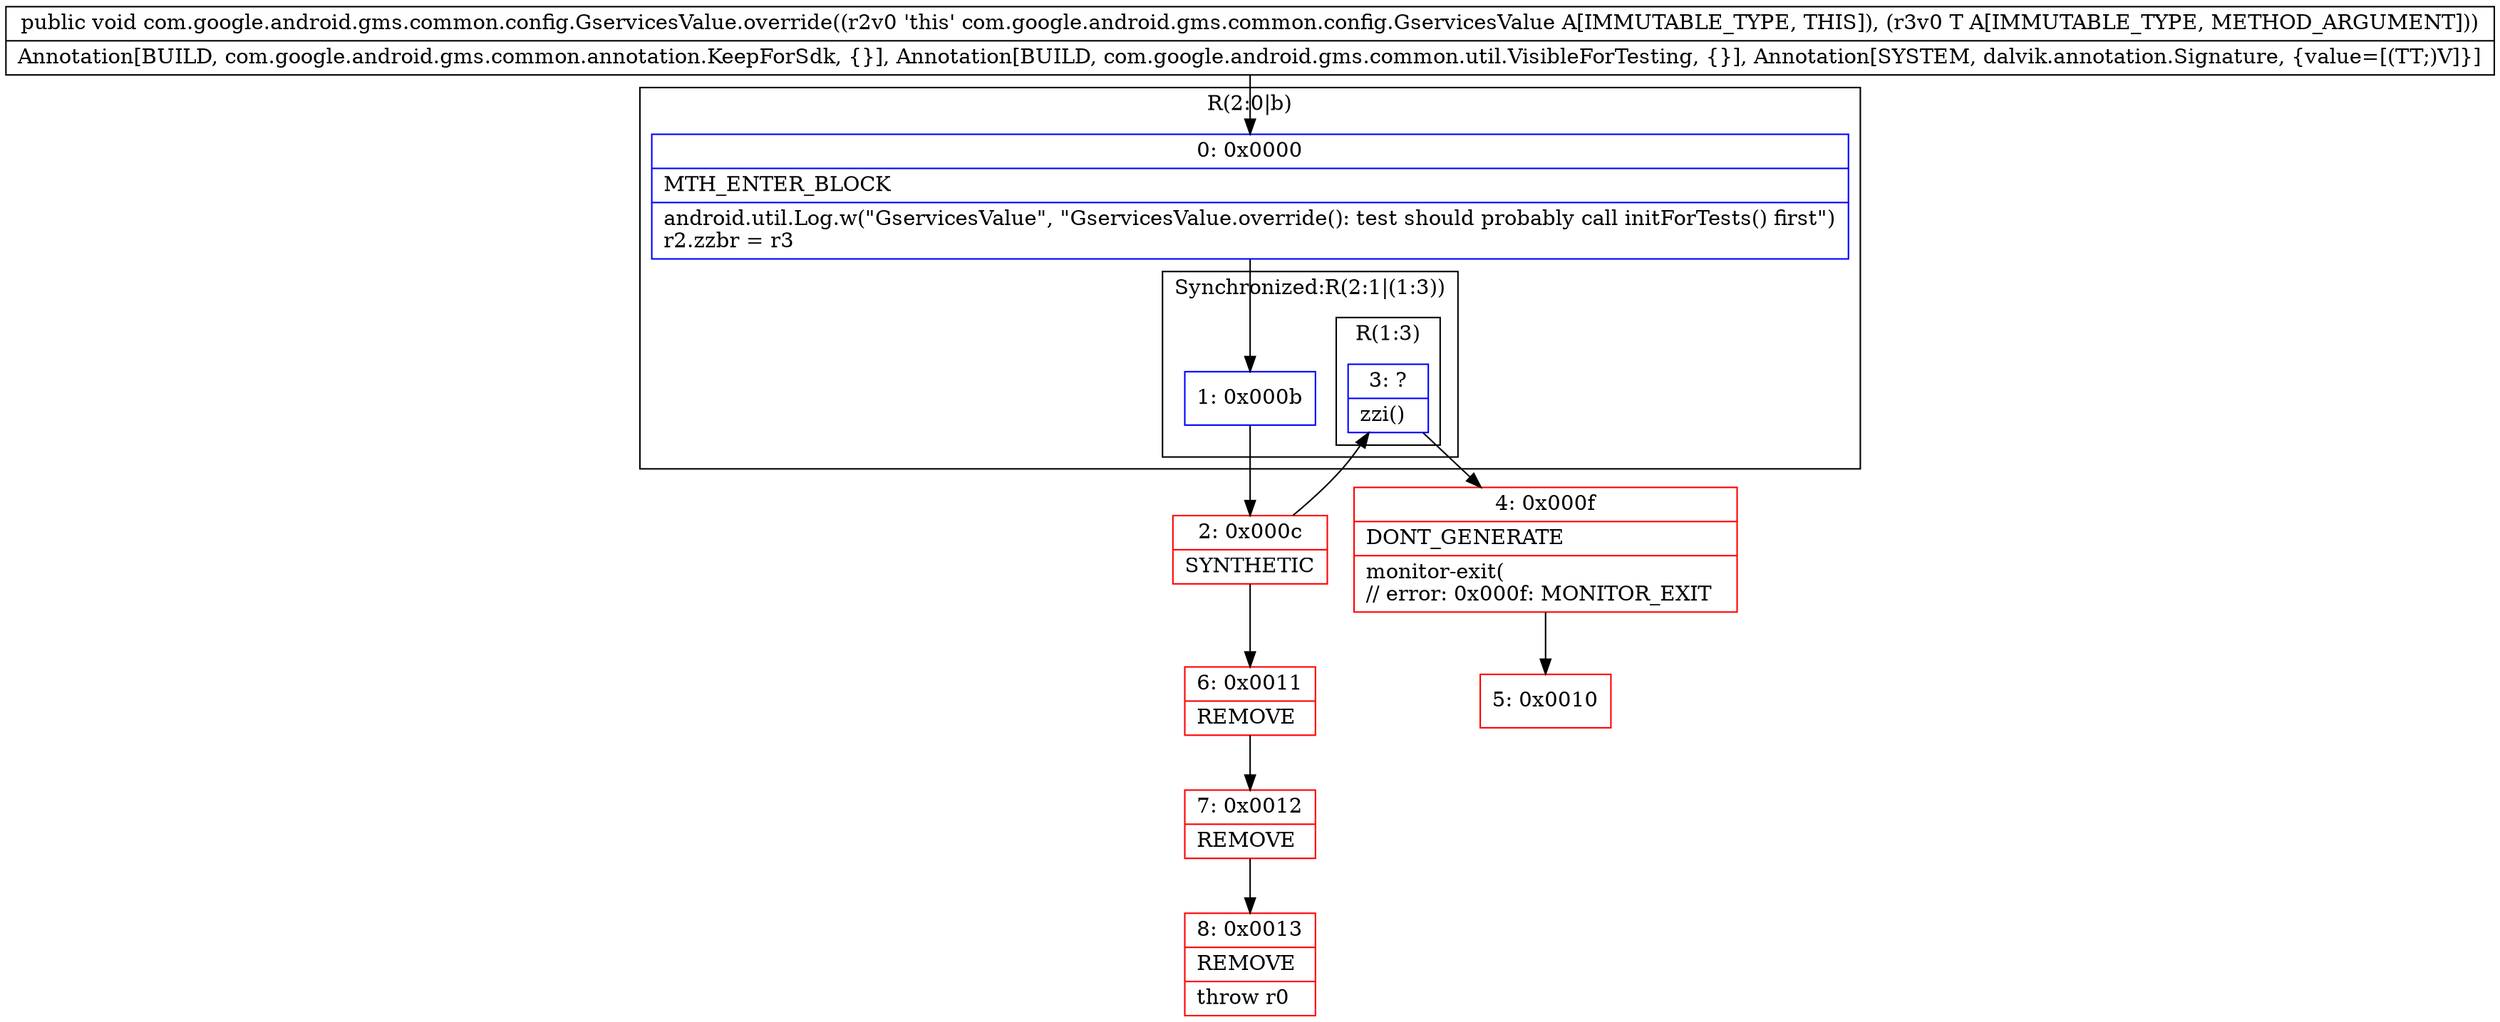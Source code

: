 digraph "CFG forcom.google.android.gms.common.config.GservicesValue.override(Ljava\/lang\/Object;)V" {
subgraph cluster_Region_109435166 {
label = "R(2:0|b)";
node [shape=record,color=blue];
Node_0 [shape=record,label="{0\:\ 0x0000|MTH_ENTER_BLOCK\l|android.util.Log.w(\"GservicesValue\", \"GservicesValue.override(): test should probably call initForTests() first\")\lr2.zzbr = r3\l}"];
subgraph cluster_SynchronizedRegion_421898486 {
label = "Synchronized:R(2:1|(1:3))";
node [shape=record,color=blue];
Node_1 [shape=record,label="{1\:\ 0x000b}"];
subgraph cluster_Region_1490522749 {
label = "R(1:3)";
node [shape=record,color=blue];
Node_3 [shape=record,label="{3\:\ ?|zzi()\l}"];
}
}
}
Node_2 [shape=record,color=red,label="{2\:\ 0x000c|SYNTHETIC\l}"];
Node_4 [shape=record,color=red,label="{4\:\ 0x000f|DONT_GENERATE\l|monitor\-exit(\l\/\/ error: 0x000f: MONITOR_EXIT  \l}"];
Node_5 [shape=record,color=red,label="{5\:\ 0x0010}"];
Node_6 [shape=record,color=red,label="{6\:\ 0x0011|REMOVE\l}"];
Node_7 [shape=record,color=red,label="{7\:\ 0x0012|REMOVE\l}"];
Node_8 [shape=record,color=red,label="{8\:\ 0x0013|REMOVE\l|throw r0\l}"];
MethodNode[shape=record,label="{public void com.google.android.gms.common.config.GservicesValue.override((r2v0 'this' com.google.android.gms.common.config.GservicesValue A[IMMUTABLE_TYPE, THIS]), (r3v0 T A[IMMUTABLE_TYPE, METHOD_ARGUMENT]))  | Annotation[BUILD, com.google.android.gms.common.annotation.KeepForSdk, \{\}], Annotation[BUILD, com.google.android.gms.common.util.VisibleForTesting, \{\}], Annotation[SYSTEM, dalvik.annotation.Signature, \{value=[(TT;)V]\}]\l}"];
MethodNode -> Node_0;
Node_0 -> Node_1;
Node_1 -> Node_2;
Node_3 -> Node_4;
Node_2 -> Node_3;
Node_2 -> Node_6;
Node_4 -> Node_5;
Node_6 -> Node_7;
Node_7 -> Node_8;
}


